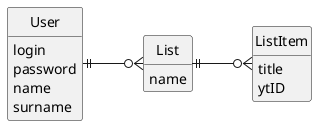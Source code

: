@startuml entityDiagram
left to right direction
hide circle
skinparam linetype ortho
hide empty methods
hide empty members

entity "User" as user
{
    login
    password
    name
    surname
}

entity "List" as playlist
{
    name
}

entity "ListItem" as song
{
    title
    ytID
}

user ||--o{ playlist
playlist ||--o{ song
@enduml